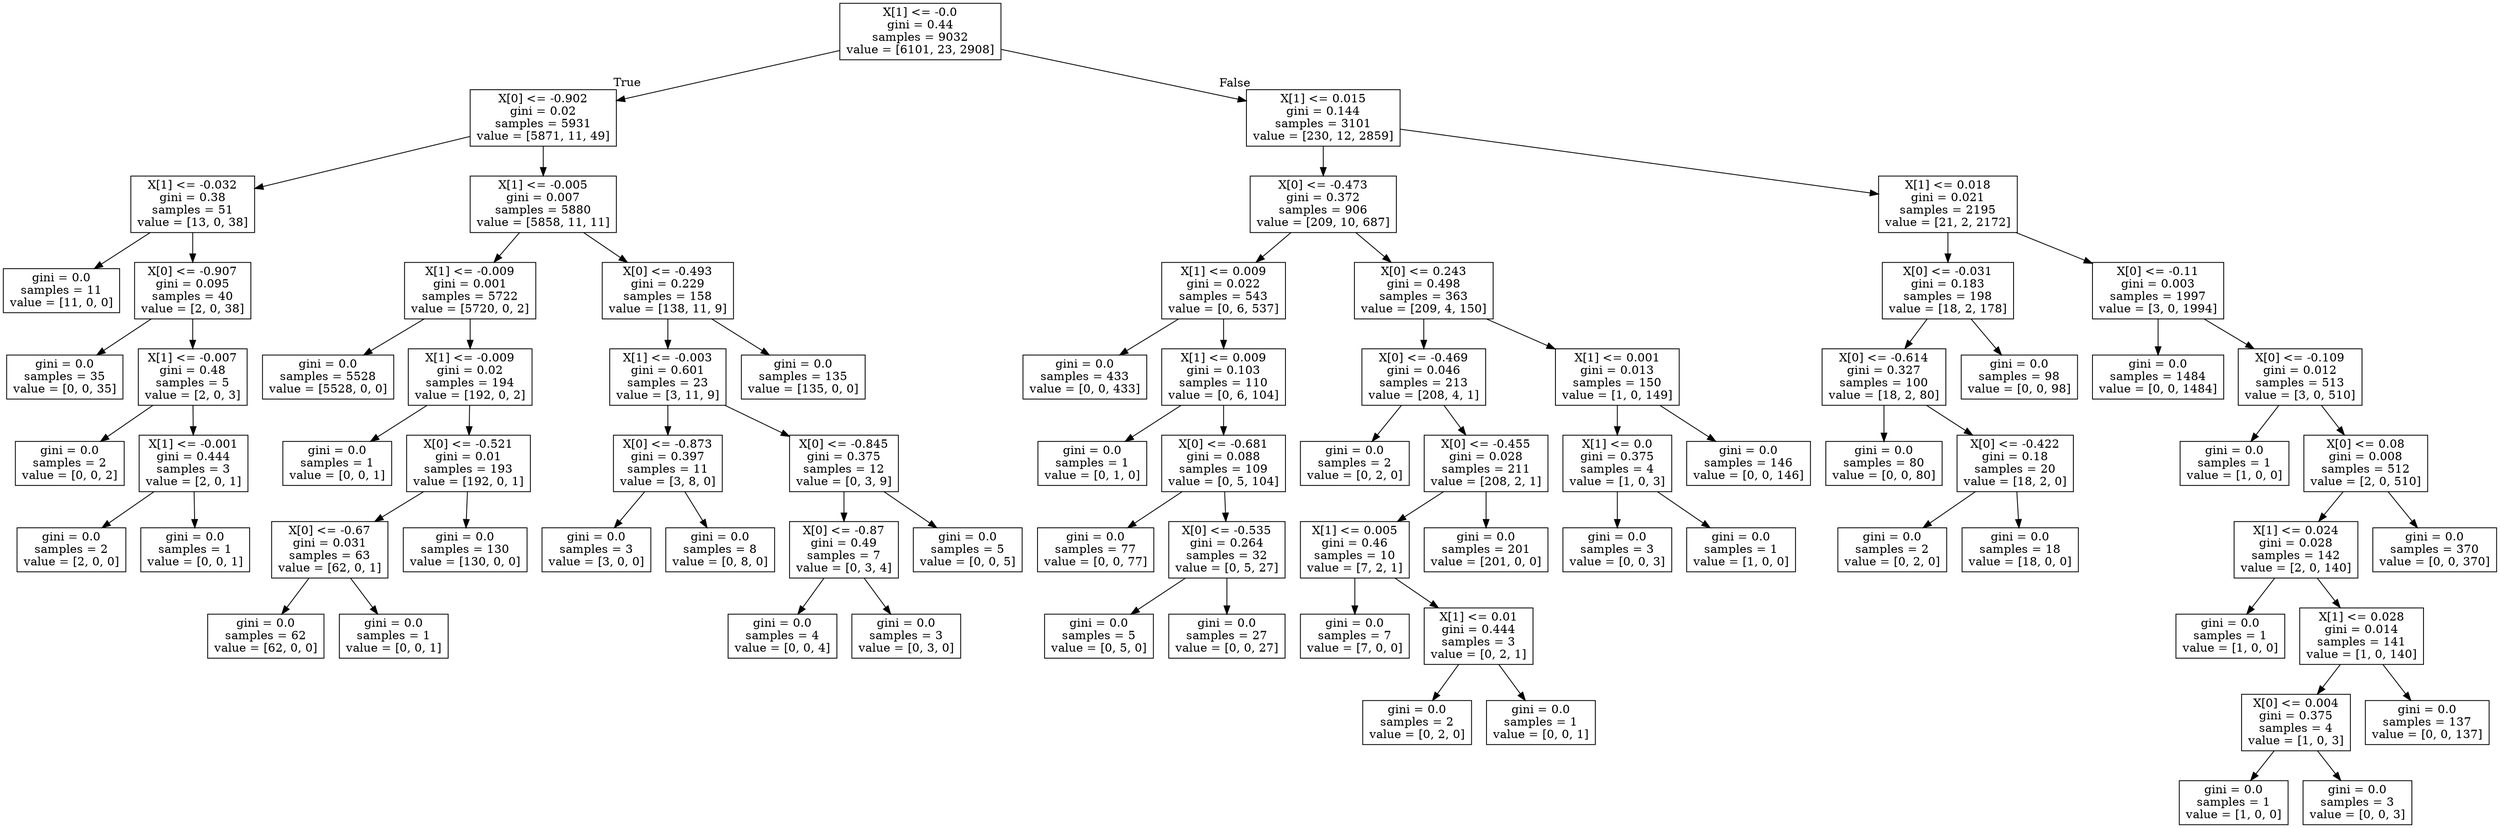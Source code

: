 digraph Tree {
node [shape=box] ;
0 [label="X[1] <= -0.0\ngini = 0.44\nsamples = 9032\nvalue = [6101, 23, 2908]"] ;
1 [label="X[0] <= -0.902\ngini = 0.02\nsamples = 5931\nvalue = [5871, 11, 49]"] ;
0 -> 1 [labeldistance=2.5, labelangle=45, headlabel="True"] ;
2 [label="X[1] <= -0.032\ngini = 0.38\nsamples = 51\nvalue = [13, 0, 38]"] ;
1 -> 2 ;
3 [label="gini = 0.0\nsamples = 11\nvalue = [11, 0, 0]"] ;
2 -> 3 ;
4 [label="X[0] <= -0.907\ngini = 0.095\nsamples = 40\nvalue = [2, 0, 38]"] ;
2 -> 4 ;
5 [label="gini = 0.0\nsamples = 35\nvalue = [0, 0, 35]"] ;
4 -> 5 ;
6 [label="X[1] <= -0.007\ngini = 0.48\nsamples = 5\nvalue = [2, 0, 3]"] ;
4 -> 6 ;
7 [label="gini = 0.0\nsamples = 2\nvalue = [0, 0, 2]"] ;
6 -> 7 ;
8 [label="X[1] <= -0.001\ngini = 0.444\nsamples = 3\nvalue = [2, 0, 1]"] ;
6 -> 8 ;
9 [label="gini = 0.0\nsamples = 2\nvalue = [2, 0, 0]"] ;
8 -> 9 ;
10 [label="gini = 0.0\nsamples = 1\nvalue = [0, 0, 1]"] ;
8 -> 10 ;
11 [label="X[1] <= -0.005\ngini = 0.007\nsamples = 5880\nvalue = [5858, 11, 11]"] ;
1 -> 11 ;
12 [label="X[1] <= -0.009\ngini = 0.001\nsamples = 5722\nvalue = [5720, 0, 2]"] ;
11 -> 12 ;
13 [label="gini = 0.0\nsamples = 5528\nvalue = [5528, 0, 0]"] ;
12 -> 13 ;
14 [label="X[1] <= -0.009\ngini = 0.02\nsamples = 194\nvalue = [192, 0, 2]"] ;
12 -> 14 ;
15 [label="gini = 0.0\nsamples = 1\nvalue = [0, 0, 1]"] ;
14 -> 15 ;
16 [label="X[0] <= -0.521\ngini = 0.01\nsamples = 193\nvalue = [192, 0, 1]"] ;
14 -> 16 ;
17 [label="X[0] <= -0.67\ngini = 0.031\nsamples = 63\nvalue = [62, 0, 1]"] ;
16 -> 17 ;
18 [label="gini = 0.0\nsamples = 62\nvalue = [62, 0, 0]"] ;
17 -> 18 ;
19 [label="gini = 0.0\nsamples = 1\nvalue = [0, 0, 1]"] ;
17 -> 19 ;
20 [label="gini = 0.0\nsamples = 130\nvalue = [130, 0, 0]"] ;
16 -> 20 ;
21 [label="X[0] <= -0.493\ngini = 0.229\nsamples = 158\nvalue = [138, 11, 9]"] ;
11 -> 21 ;
22 [label="X[1] <= -0.003\ngini = 0.601\nsamples = 23\nvalue = [3, 11, 9]"] ;
21 -> 22 ;
23 [label="X[0] <= -0.873\ngini = 0.397\nsamples = 11\nvalue = [3, 8, 0]"] ;
22 -> 23 ;
24 [label="gini = 0.0\nsamples = 3\nvalue = [3, 0, 0]"] ;
23 -> 24 ;
25 [label="gini = 0.0\nsamples = 8\nvalue = [0, 8, 0]"] ;
23 -> 25 ;
26 [label="X[0] <= -0.845\ngini = 0.375\nsamples = 12\nvalue = [0, 3, 9]"] ;
22 -> 26 ;
27 [label="X[0] <= -0.87\ngini = 0.49\nsamples = 7\nvalue = [0, 3, 4]"] ;
26 -> 27 ;
28 [label="gini = 0.0\nsamples = 4\nvalue = [0, 0, 4]"] ;
27 -> 28 ;
29 [label="gini = 0.0\nsamples = 3\nvalue = [0, 3, 0]"] ;
27 -> 29 ;
30 [label="gini = 0.0\nsamples = 5\nvalue = [0, 0, 5]"] ;
26 -> 30 ;
31 [label="gini = 0.0\nsamples = 135\nvalue = [135, 0, 0]"] ;
21 -> 31 ;
32 [label="X[1] <= 0.015\ngini = 0.144\nsamples = 3101\nvalue = [230, 12, 2859]"] ;
0 -> 32 [labeldistance=2.5, labelangle=-45, headlabel="False"] ;
33 [label="X[0] <= -0.473\ngini = 0.372\nsamples = 906\nvalue = [209, 10, 687]"] ;
32 -> 33 ;
34 [label="X[1] <= 0.009\ngini = 0.022\nsamples = 543\nvalue = [0, 6, 537]"] ;
33 -> 34 ;
35 [label="gini = 0.0\nsamples = 433\nvalue = [0, 0, 433]"] ;
34 -> 35 ;
36 [label="X[1] <= 0.009\ngini = 0.103\nsamples = 110\nvalue = [0, 6, 104]"] ;
34 -> 36 ;
37 [label="gini = 0.0\nsamples = 1\nvalue = [0, 1, 0]"] ;
36 -> 37 ;
38 [label="X[0] <= -0.681\ngini = 0.088\nsamples = 109\nvalue = [0, 5, 104]"] ;
36 -> 38 ;
39 [label="gini = 0.0\nsamples = 77\nvalue = [0, 0, 77]"] ;
38 -> 39 ;
40 [label="X[0] <= -0.535\ngini = 0.264\nsamples = 32\nvalue = [0, 5, 27]"] ;
38 -> 40 ;
41 [label="gini = 0.0\nsamples = 5\nvalue = [0, 5, 0]"] ;
40 -> 41 ;
42 [label="gini = 0.0\nsamples = 27\nvalue = [0, 0, 27]"] ;
40 -> 42 ;
43 [label="X[0] <= 0.243\ngini = 0.498\nsamples = 363\nvalue = [209, 4, 150]"] ;
33 -> 43 ;
44 [label="X[0] <= -0.469\ngini = 0.046\nsamples = 213\nvalue = [208, 4, 1]"] ;
43 -> 44 ;
45 [label="gini = 0.0\nsamples = 2\nvalue = [0, 2, 0]"] ;
44 -> 45 ;
46 [label="X[0] <= -0.455\ngini = 0.028\nsamples = 211\nvalue = [208, 2, 1]"] ;
44 -> 46 ;
47 [label="X[1] <= 0.005\ngini = 0.46\nsamples = 10\nvalue = [7, 2, 1]"] ;
46 -> 47 ;
48 [label="gini = 0.0\nsamples = 7\nvalue = [7, 0, 0]"] ;
47 -> 48 ;
49 [label="X[1] <= 0.01\ngini = 0.444\nsamples = 3\nvalue = [0, 2, 1]"] ;
47 -> 49 ;
50 [label="gini = 0.0\nsamples = 2\nvalue = [0, 2, 0]"] ;
49 -> 50 ;
51 [label="gini = 0.0\nsamples = 1\nvalue = [0, 0, 1]"] ;
49 -> 51 ;
52 [label="gini = 0.0\nsamples = 201\nvalue = [201, 0, 0]"] ;
46 -> 52 ;
53 [label="X[1] <= 0.001\ngini = 0.013\nsamples = 150\nvalue = [1, 0, 149]"] ;
43 -> 53 ;
54 [label="X[1] <= 0.0\ngini = 0.375\nsamples = 4\nvalue = [1, 0, 3]"] ;
53 -> 54 ;
55 [label="gini = 0.0\nsamples = 3\nvalue = [0, 0, 3]"] ;
54 -> 55 ;
56 [label="gini = 0.0\nsamples = 1\nvalue = [1, 0, 0]"] ;
54 -> 56 ;
57 [label="gini = 0.0\nsamples = 146\nvalue = [0, 0, 146]"] ;
53 -> 57 ;
58 [label="X[1] <= 0.018\ngini = 0.021\nsamples = 2195\nvalue = [21, 2, 2172]"] ;
32 -> 58 ;
59 [label="X[0] <= -0.031\ngini = 0.183\nsamples = 198\nvalue = [18, 2, 178]"] ;
58 -> 59 ;
60 [label="X[0] <= -0.614\ngini = 0.327\nsamples = 100\nvalue = [18, 2, 80]"] ;
59 -> 60 ;
61 [label="gini = 0.0\nsamples = 80\nvalue = [0, 0, 80]"] ;
60 -> 61 ;
62 [label="X[0] <= -0.422\ngini = 0.18\nsamples = 20\nvalue = [18, 2, 0]"] ;
60 -> 62 ;
63 [label="gini = 0.0\nsamples = 2\nvalue = [0, 2, 0]"] ;
62 -> 63 ;
64 [label="gini = 0.0\nsamples = 18\nvalue = [18, 0, 0]"] ;
62 -> 64 ;
65 [label="gini = 0.0\nsamples = 98\nvalue = [0, 0, 98]"] ;
59 -> 65 ;
66 [label="X[0] <= -0.11\ngini = 0.003\nsamples = 1997\nvalue = [3, 0, 1994]"] ;
58 -> 66 ;
67 [label="gini = 0.0\nsamples = 1484\nvalue = [0, 0, 1484]"] ;
66 -> 67 ;
68 [label="X[0] <= -0.109\ngini = 0.012\nsamples = 513\nvalue = [3, 0, 510]"] ;
66 -> 68 ;
69 [label="gini = 0.0\nsamples = 1\nvalue = [1, 0, 0]"] ;
68 -> 69 ;
70 [label="X[0] <= 0.08\ngini = 0.008\nsamples = 512\nvalue = [2, 0, 510]"] ;
68 -> 70 ;
71 [label="X[1] <= 0.024\ngini = 0.028\nsamples = 142\nvalue = [2, 0, 140]"] ;
70 -> 71 ;
72 [label="gini = 0.0\nsamples = 1\nvalue = [1, 0, 0]"] ;
71 -> 72 ;
73 [label="X[1] <= 0.028\ngini = 0.014\nsamples = 141\nvalue = [1, 0, 140]"] ;
71 -> 73 ;
74 [label="X[0] <= 0.004\ngini = 0.375\nsamples = 4\nvalue = [1, 0, 3]"] ;
73 -> 74 ;
75 [label="gini = 0.0\nsamples = 1\nvalue = [1, 0, 0]"] ;
74 -> 75 ;
76 [label="gini = 0.0\nsamples = 3\nvalue = [0, 0, 3]"] ;
74 -> 76 ;
77 [label="gini = 0.0\nsamples = 137\nvalue = [0, 0, 137]"] ;
73 -> 77 ;
78 [label="gini = 0.0\nsamples = 370\nvalue = [0, 0, 370]"] ;
70 -> 78 ;
}